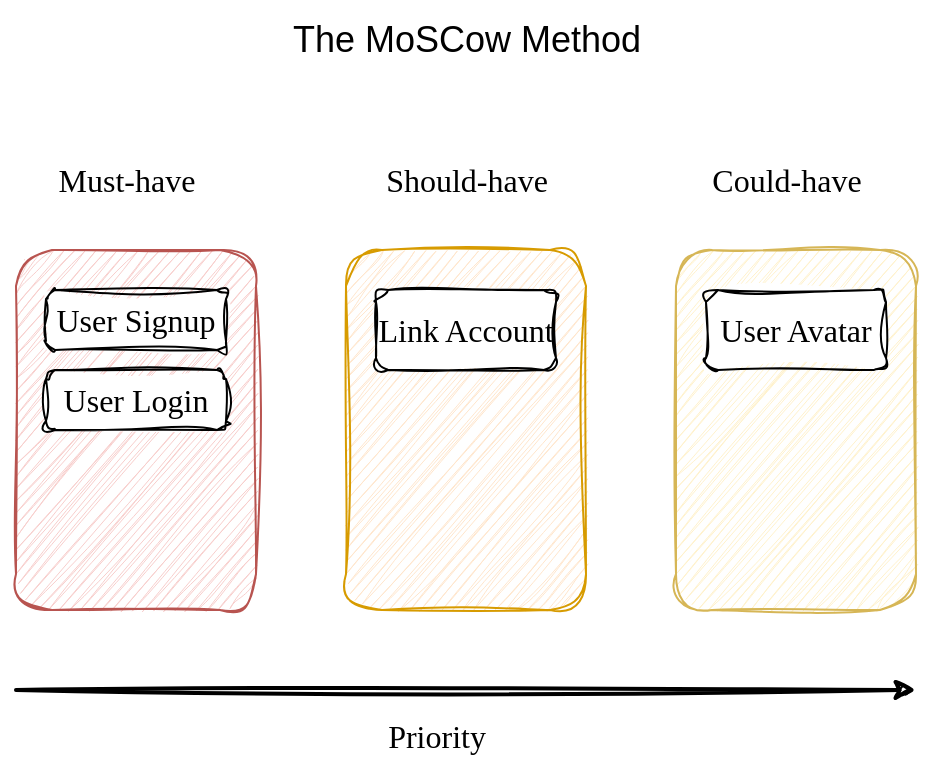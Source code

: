 <mxfile version="24.4.13" type="device" pages="5">
  <diagram name="Moscow" id="nidwGbP7jdounBGlAkv4">
    <mxGraphModel dx="896" dy="494" grid="1" gridSize="10" guides="1" tooltips="1" connect="1" arrows="1" fold="1" page="1" pageScale="1" pageWidth="827" pageHeight="1169" math="0" shadow="0">
      <root>
        <mxCell id="0" />
        <mxCell id="1" parent="0" />
        <mxCell id="EwGtlSyqyE_qJy5FZoIZ-2" value="" style="rounded=1;whiteSpace=wrap;html=1;sketch=1;hachureGap=4;jiggle=2;curveFitting=1;fontFamily=Kalam;fontSize=16;fillColor=#f8cecc;strokeColor=#b85450;" vertex="1" parent="1">
          <mxGeometry x="120" y="240" width="120" height="180" as="geometry" />
        </mxCell>
        <mxCell id="EwGtlSyqyE_qJy5FZoIZ-3" value="Must-have" style="text;html=1;align=center;verticalAlign=middle;resizable=0;points=[];autosize=1;strokeColor=none;fillColor=none;fontFamily=Kalam;fontSize=16;" vertex="1" parent="1">
          <mxGeometry x="130" y="190" width="90" height="30" as="geometry" />
        </mxCell>
        <mxCell id="EwGtlSyqyE_qJy5FZoIZ-4" value="" style="rounded=1;whiteSpace=wrap;html=1;sketch=1;hachureGap=4;jiggle=2;curveFitting=1;fontFamily=Kalam;fontSize=16;fillColor=#ffe6cc;strokeColor=#d79b00;" vertex="1" parent="1">
          <mxGeometry x="285" y="240" width="120" height="180" as="geometry" />
        </mxCell>
        <mxCell id="EwGtlSyqyE_qJy5FZoIZ-5" value="" style="rounded=1;whiteSpace=wrap;html=1;sketch=1;hachureGap=4;jiggle=2;curveFitting=1;fontFamily=Kalam;fontSize=16;fillColor=#fff2cc;strokeColor=#d6b656;" vertex="1" parent="1">
          <mxGeometry x="450" y="240" width="120" height="180" as="geometry" />
        </mxCell>
        <mxCell id="EwGtlSyqyE_qJy5FZoIZ-6" value="Should-have" style="text;html=1;align=center;verticalAlign=middle;resizable=0;points=[];autosize=1;strokeColor=none;fillColor=none;fontFamily=Kalam;fontSize=16;" vertex="1" parent="1">
          <mxGeometry x="295" y="190" width="100" height="30" as="geometry" />
        </mxCell>
        <mxCell id="EwGtlSyqyE_qJy5FZoIZ-7" value="Could-have" style="text;html=1;align=center;verticalAlign=middle;resizable=0;points=[];autosize=1;strokeColor=none;fillColor=none;fontFamily=Kalam;fontSize=16;" vertex="1" parent="1">
          <mxGeometry x="455" y="190" width="100" height="30" as="geometry" />
        </mxCell>
        <mxCell id="EwGtlSyqyE_qJy5FZoIZ-8" value="" style="endArrow=classic;html=1;rounded=0;sketch=1;hachureGap=4;jiggle=2;curveFitting=1;fontFamily=Kalam;fontSize=16;strokeWidth=2;" edge="1" parent="1">
          <mxGeometry width="50" height="50" relative="1" as="geometry">
            <mxPoint x="120" y="460" as="sourcePoint" />
            <mxPoint x="570" y="460" as="targetPoint" />
          </mxGeometry>
        </mxCell>
        <mxCell id="EwGtlSyqyE_qJy5FZoIZ-9" value="Priority" style="text;html=1;align=center;verticalAlign=middle;resizable=0;points=[];autosize=1;strokeColor=none;fillColor=none;fontFamily=Kalam;fontSize=16;" vertex="1" parent="1">
          <mxGeometry x="295" y="468" width="70" height="30" as="geometry" />
        </mxCell>
        <mxCell id="EwGtlSyqyE_qJy5FZoIZ-11" value="User Signup" style="rounded=1;whiteSpace=wrap;html=1;sketch=1;hachureGap=4;jiggle=2;curveFitting=1;fontFamily=Kalam;fontSize=16;" vertex="1" parent="1">
          <mxGeometry x="135" y="260" width="90" height="30" as="geometry" />
        </mxCell>
        <mxCell id="EwGtlSyqyE_qJy5FZoIZ-12" value="Link Account" style="rounded=1;whiteSpace=wrap;html=1;sketch=1;hachureGap=4;jiggle=2;curveFitting=1;fontFamily=Kalam;fontSize=16;" vertex="1" parent="1">
          <mxGeometry x="300" y="260" width="90" height="40" as="geometry" />
        </mxCell>
        <mxCell id="EwGtlSyqyE_qJy5FZoIZ-13" value="User Avatar" style="rounded=1;whiteSpace=wrap;html=1;sketch=1;hachureGap=4;jiggle=2;curveFitting=1;fontFamily=Kalam;fontSize=16;" vertex="1" parent="1">
          <mxGeometry x="465" y="260" width="90" height="40" as="geometry" />
        </mxCell>
        <mxCell id="EwGtlSyqyE_qJy5FZoIZ-14" value="User Login" style="rounded=1;whiteSpace=wrap;html=1;sketch=1;hachureGap=4;jiggle=2;curveFitting=1;fontFamily=Kalam;fontSize=16;" vertex="1" parent="1">
          <mxGeometry x="135" y="300" width="90" height="30" as="geometry" />
        </mxCell>
        <mxCell id="EwGtlSyqyE_qJy5FZoIZ-15" value="The MoSCow Method" style="text;html=1;align=center;verticalAlign=middle;resizable=0;points=[];autosize=1;strokeColor=none;fillColor=none;fontFamily=arial;fontSize=18;" vertex="1" parent="1">
          <mxGeometry x="245" y="115" width="200" height="40" as="geometry" />
        </mxCell>
      </root>
    </mxGraphModel>
  </diagram>
  <diagram id="SjCxRsbCowk4ME6x8R5h" name="Value Effort">
    <mxGraphModel dx="717" dy="396" grid="1" gridSize="10" guides="1" tooltips="1" connect="1" arrows="1" fold="1" page="1" pageScale="1" pageWidth="827" pageHeight="1169" math="0" shadow="0">
      <root>
        <mxCell id="0" />
        <mxCell id="1" parent="0" />
        <mxCell id="7K_2rRJy7GS-EQrrO1Fp-1" value="" style="endArrow=classic;html=1;rounded=0;sketch=1;hachureGap=4;jiggle=2;curveFitting=1;fontFamily=Kalam;fontSize=16;strokeWidth=2;" edge="1" parent="1">
          <mxGeometry width="50" height="50" relative="1" as="geometry">
            <mxPoint x="360" y="530" as="sourcePoint" />
            <mxPoint x="360" y="290" as="targetPoint" />
          </mxGeometry>
        </mxCell>
        <mxCell id="7K_2rRJy7GS-EQrrO1Fp-2" value="" style="endArrow=classic;html=1;rounded=0;sketch=1;hachureGap=4;jiggle=2;curveFitting=1;fontFamily=Kalam;fontSize=16;strokeWidth=2;" edge="1" parent="1">
          <mxGeometry width="50" height="50" relative="1" as="geometry">
            <mxPoint x="210" y="400" as="sourcePoint" />
            <mxPoint x="510" y="400" as="targetPoint" />
          </mxGeometry>
        </mxCell>
        <mxCell id="7K_2rRJy7GS-EQrrO1Fp-3" value="Value-Effort Mapping" style="text;html=1;align=center;verticalAlign=middle;resizable=0;points=[];autosize=1;strokeColor=none;fillColor=none;fontFamily=arial;fontSize=18;" vertex="1" parent="1">
          <mxGeometry x="265" y="170" width="190" height="40" as="geometry" />
        </mxCell>
        <mxCell id="7K_2rRJy7GS-EQrrO1Fp-4" value="Effort" style="text;html=1;align=center;verticalAlign=middle;resizable=0;points=[];autosize=1;strokeColor=none;fillColor=none;fontFamily=Kalam;fontSize=18;" vertex="1" parent="1">
          <mxGeometry x="325" y="253" width="70" height="40" as="geometry" />
        </mxCell>
        <mxCell id="7K_2rRJy7GS-EQrrO1Fp-5" value="Value" style="text;html=1;align=center;verticalAlign=middle;resizable=0;points=[];autosize=1;strokeColor=none;fillColor=none;fontFamily=Kalam;fontSize=18;" vertex="1" parent="1">
          <mxGeometry x="505" y="385" width="60" height="40" as="geometry" />
        </mxCell>
        <mxCell id="7K_2rRJy7GS-EQrrO1Fp-6" value="Refactor module" style="text;html=1;align=center;verticalAlign=middle;resizable=0;points=[];autosize=1;strokeColor=none;fillColor=none;fontFamily=Kalam;fontColor=#636363;fontSize=16;" vertex="1" parent="1">
          <mxGeometry x="385" y="300" width="130" height="30" as="geometry" />
        </mxCell>
        <mxCell id="7K_2rRJy7GS-EQrrO1Fp-8" value="Update onboarding docs" style="text;html=1;align=center;verticalAlign=middle;resizable=0;points=[];autosize=1;strokeColor=none;fillColor=none;fontFamily=Kalam;fontColor=#636363;fontSize=16;" vertex="1" parent="1">
          <mxGeometry x="405" y="455" width="180" height="30" as="geometry" />
        </mxCell>
        <mxCell id="7K_2rRJy7GS-EQrrO1Fp-9" value="slack bot to order&lt;br style=&quot;font-size: 16px;&quot;&gt;&lt;span style=&quot;background-color: initial; font-size: 16px;&quot;&gt;coffee&lt;/span&gt;" style="text;html=1;align=center;verticalAlign=middle;resizable=0;points=[];autosize=1;strokeColor=none;fillColor=none;fontFamily=Kalam;fontColor=#636363;fontSize=16;" vertex="1" parent="1">
          <mxGeometry x="190" y="320" width="140" height="50" as="geometry" />
        </mxCell>
        <mxCell id="7K_2rRJy7GS-EQrrO1Fp-10" value="fix UI responsiveness &lt;br style=&quot;font-size: 16px;&quot;&gt;on Internet Explorer" style="text;html=1;align=center;verticalAlign=middle;resizable=0;points=[];autosize=1;strokeColor=none;fillColor=none;fontFamily=Kalam;fontColor=#636363;fontSize=16;" vertex="1" parent="1">
          <mxGeometry x="190" y="410" width="160" height="50" as="geometry" />
        </mxCell>
        <mxCell id="7K_2rRJy7GS-EQrrO1Fp-14" value="low hanging fruits" style="text;html=1;align=center;verticalAlign=middle;resizable=0;points=[];autosize=1;strokeColor=none;fillColor=none;fontFamily=Kalam;fontColor=#97D077;fontSize=16;" vertex="1" parent="1">
          <mxGeometry x="465" y="500" width="150" height="30" as="geometry" />
        </mxCell>
        <mxCell id="7K_2rRJy7GS-EQrrO1Fp-16" value="don&#39;t touch" style="text;html=1;align=center;verticalAlign=middle;resizable=0;points=[];autosize=1;strokeColor=none;fillColor=none;fontFamily=Kalam;fontColor=#EA6B66;fontSize=16;" vertex="1" parent="1">
          <mxGeometry x="105" y="280" width="100" height="30" as="geometry" />
        </mxCell>
        <mxCell id="7K_2rRJy7GS-EQrrO1Fp-17" value="maybe when blocked" style="text;html=1;align=center;verticalAlign=middle;resizable=0;points=[];autosize=1;strokeColor=none;fillColor=none;fontFamily=Kalam;fontColor=#B266FF;fontSize=16;" vertex="1" parent="1">
          <mxGeometry x="90" y="500" width="160" height="30" as="geometry" />
        </mxCell>
        <mxCell id="7K_2rRJy7GS-EQrrO1Fp-18" value="consider allocating&amp;nbsp;&lt;div style=&quot;font-size: 16px;&quot;&gt;dedicated time &lt;br style=&quot;font-size: 16px;&quot;&gt;for these&lt;/div&gt;" style="text;html=1;align=center;verticalAlign=middle;resizable=0;points=[];autosize=1;strokeColor=none;fillColor=none;fontFamily=Kalam;fontColor=#4583FF;fontSize=16;" vertex="1" parent="1">
          <mxGeometry x="515" y="275" width="150" height="70" as="geometry" />
        </mxCell>
        <mxCell id="7K_2rRJy7GS-EQrrO1Fp-19" value="Fix flaky tests" style="text;html=1;align=center;verticalAlign=middle;resizable=0;points=[];autosize=1;strokeColor=none;fillColor=none;fontFamily=Kalam;fontColor=#636363;fontSize=16;" vertex="1" parent="1">
          <mxGeometry x="385" y="360" width="120" height="30" as="geometry" />
        </mxCell>
        <mxCell id="7K_2rRJy7GS-EQrrO1Fp-20" value="" style="shape=waypoint;sketch=0;size=6;pointerEvents=1;points=[];fillColor=#f5f5f5;resizable=0;rotatable=0;perimeter=centerPerimeter;snapToPoint=1;hachureGap=4;jiggle=2;curveFitting=1;fontFamily=Architects Daughter;fontSource=https%3A%2F%2Ffonts.googleapis.com%2Fcss%3Ffamily%3DArchitects%2BDaughter;fontColor=#333333;strokeColor=#666666;fontSize=16;" vertex="1" parent="1">
          <mxGeometry x="424" y="320" width="20" height="20" as="geometry" />
        </mxCell>
        <mxCell id="7K_2rRJy7GS-EQrrO1Fp-21" value="" style="shape=waypoint;sketch=0;size=6;pointerEvents=1;points=[];fillColor=#f5f5f5;resizable=0;rotatable=0;perimeter=centerPerimeter;snapToPoint=1;hachureGap=4;jiggle=2;curveFitting=1;fontFamily=Architects Daughter;fontSource=https%3A%2F%2Ffonts.googleapis.com%2Fcss%3Ffamily%3DArchitects%2BDaughter;fontColor=#333333;strokeColor=#666666;fontSize=16;" vertex="1" parent="1">
          <mxGeometry x="405" y="350" width="20" height="20" as="geometry" />
        </mxCell>
        <mxCell id="7K_2rRJy7GS-EQrrO1Fp-22" value="" style="shape=waypoint;sketch=0;size=6;pointerEvents=1;points=[];fillColor=#f5f5f5;resizable=0;rotatable=0;perimeter=centerPerimeter;snapToPoint=1;hachureGap=4;jiggle=2;curveFitting=1;fontFamily=Architects Daughter;fontSource=https%3A%2F%2Ffonts.googleapis.com%2Fcss%3Ffamily%3DArchitects%2BDaughter;fontColor=#333333;strokeColor=#666666;fontSize=16;" vertex="1" parent="1">
          <mxGeometry x="469" y="440" width="20" height="20" as="geometry" />
        </mxCell>
        <mxCell id="7K_2rRJy7GS-EQrrO1Fp-23" value="" style="shape=waypoint;sketch=0;size=6;pointerEvents=1;points=[];fillColor=#f5f5f5;resizable=0;rotatable=0;perimeter=centerPerimeter;snapToPoint=1;hachureGap=4;jiggle=2;curveFitting=1;fontFamily=Architects Daughter;fontSource=https%3A%2F%2Ffonts.googleapis.com%2Fcss%3Ffamily%3DArchitects%2BDaughter;fontColor=#333333;strokeColor=#666666;fontSize=16;" vertex="1" parent="1">
          <mxGeometry x="235" y="305" width="20" height="20" as="geometry" />
        </mxCell>
        <mxCell id="7K_2rRJy7GS-EQrrO1Fp-24" value="" style="shape=waypoint;sketch=0;size=6;pointerEvents=1;points=[];fillColor=#f5f5f5;resizable=0;rotatable=0;perimeter=centerPerimeter;snapToPoint=1;hachureGap=4;jiggle=2;curveFitting=1;fontFamily=Architects Daughter;fontSource=https%3A%2F%2Ffonts.googleapis.com%2Fcss%3Ffamily%3DArchitects%2BDaughter;fontColor=#333333;strokeColor=#666666;fontSize=16;" vertex="1" parent="1">
          <mxGeometry x="245" y="455" width="20" height="20" as="geometry" />
        </mxCell>
      </root>
    </mxGraphModel>
  </diagram>
  <diagram id="HSXqixnhRKQR7IUmMORU" name="Severity Frequency">
    <mxGraphModel dx="494" dy="273" grid="1" gridSize="10" guides="1" tooltips="1" connect="1" arrows="1" fold="1" page="1" pageScale="1" pageWidth="827" pageHeight="1169" math="0" shadow="0">
      <root>
        <mxCell id="0" />
        <mxCell id="1" parent="0" />
        <mxCell id="rn3HQ0bVZotOhkwFob2j-15" value="" style="rounded=0;whiteSpace=wrap;html=1;sketch=1;hachureGap=4;jiggle=2;curveFitting=1;fontFamily=Architects Daughter;fontSource=https%3A%2F%2Ffonts.googleapis.com%2Fcss%3Ffamily%3DArchitects%2BDaughter;fillColor=none;fontSize=16;" vertex="1" parent="1">
          <mxGeometry x="370" y="225" width="40" height="130" as="geometry" />
        </mxCell>
        <mxCell id="rn3HQ0bVZotOhkwFob2j-1" value="Severity Frequency Matrix" style="text;html=1;align=center;verticalAlign=middle;resizable=0;points=[];autosize=1;strokeColor=none;fillColor=none;fontFamily=arial;fontSize=18;" vertex="1" parent="1">
          <mxGeometry x="230" y="170" width="230" height="40" as="geometry" />
        </mxCell>
        <mxCell id="rn3HQ0bVZotOhkwFob2j-2" value="" style="rounded=0;whiteSpace=wrap;html=1;sketch=1;hachureGap=4;jiggle=2;curveFitting=1;fontFamily=Architects Daughter;fontSource=https%3A%2F%2Ffonts.googleapis.com%2Fcss%3Ffamily%3DArchitects%2BDaughter;fillColor=none;fontSize=16;" vertex="1" parent="1">
          <mxGeometry x="230" y="227" width="230" height="100" as="geometry" />
        </mxCell>
        <mxCell id="rn3HQ0bVZotOhkwFob2j-3" value="" style="rounded=0;whiteSpace=wrap;html=1;sketch=1;hachureGap=4;jiggle=2;curveFitting=1;fontFamily=Architects Daughter;fontSource=https%3A%2F%2Ffonts.googleapis.com%2Fcss%3Ffamily%3DArchitects%2BDaughter;fillColor=none;fontSize=16;" vertex="1" parent="1">
          <mxGeometry x="230" y="245" width="230" height="80" as="geometry" />
        </mxCell>
        <mxCell id="rn3HQ0bVZotOhkwFob2j-4" value="" style="rounded=0;whiteSpace=wrap;html=1;sketch=1;hachureGap=4;jiggle=2;curveFitting=1;fontFamily=Architects Daughter;fontSource=https%3A%2F%2Ffonts.googleapis.com%2Fcss%3Ffamily%3DArchitects%2BDaughter;fillColor=none;fontSize=16;" vertex="1" parent="1">
          <mxGeometry x="230" y="275" width="230" height="80" as="geometry" />
        </mxCell>
        <mxCell id="rn3HQ0bVZotOhkwFob2j-5" value="" style="rounded=0;whiteSpace=wrap;html=1;sketch=1;hachureGap=4;jiggle=2;curveFitting=1;fontFamily=Architects Daughter;fontSource=https%3A%2F%2Ffonts.googleapis.com%2Fcss%3Ffamily%3DArchitects%2BDaughter;fillColor=none;fontSize=16;" vertex="1" parent="1">
          <mxGeometry x="230" y="305" width="230" height="50" as="geometry" />
        </mxCell>
        <mxCell id="rn3HQ0bVZotOhkwFob2j-6" value="" style="rounded=0;whiteSpace=wrap;html=1;sketch=1;hachureGap=4;jiggle=2;curveFitting=1;fontFamily=Architects Daughter;fontSource=https%3A%2F%2Ffonts.googleapis.com%2Fcss%3Ffamily%3DArchitects%2BDaughter;fillColor=none;fontSize=16;" vertex="1" parent="1">
          <mxGeometry x="230" y="225" width="60" height="130" as="geometry" />
        </mxCell>
        <mxCell id="rn3HQ0bVZotOhkwFob2j-7" value="F0" style="text;html=1;align=center;verticalAlign=middle;resizable=0;points=[];autosize=1;strokeColor=none;fillColor=none;fontFamily=Architects Daughter;fontSource=https%3A%2F%2Ffonts.googleapis.com%2Fcss%3Ffamily%3DArchitects%2BDaughter;fontSize=16;" vertex="1" parent="1">
          <mxGeometry x="240" y="245" width="40" height="30" as="geometry" />
        </mxCell>
        <mxCell id="rn3HQ0bVZotOhkwFob2j-8" value="F1" style="text;html=1;align=center;verticalAlign=middle;resizable=0;points=[];autosize=1;strokeColor=none;fillColor=none;fontFamily=Architects Daughter;fontSource=https%3A%2F%2Ffonts.googleapis.com%2Fcss%3Ffamily%3DArchitects%2BDaughter;fontSize=16;" vertex="1" parent="1">
          <mxGeometry x="240" y="275" width="40" height="30" as="geometry" />
        </mxCell>
        <mxCell id="rn3HQ0bVZotOhkwFob2j-9" value="F2" style="text;html=1;align=center;verticalAlign=middle;resizable=0;points=[];autosize=1;strokeColor=none;fillColor=none;fontFamily=Architects Daughter;fontSource=https%3A%2F%2Ffonts.googleapis.com%2Fcss%3Ffamily%3DArchitects%2BDaughter;fontSize=16;" vertex="1" parent="1">
          <mxGeometry x="240" y="300" width="40" height="30" as="geometry" />
        </mxCell>
        <mxCell id="rn3HQ0bVZotOhkwFob2j-10" value="S0" style="text;html=1;align=center;verticalAlign=middle;resizable=0;points=[];autosize=1;strokeColor=none;fillColor=none;fontFamily=Architects Daughter;fontSource=https%3A%2F%2Ffonts.googleapis.com%2Fcss%3Ffamily%3DArchitects%2BDaughter;fontSize=16;" vertex="1" parent="1">
          <mxGeometry x="290" y="220" width="40" height="30" as="geometry" />
        </mxCell>
        <mxCell id="rn3HQ0bVZotOhkwFob2j-11" value="S1" style="text;html=1;align=center;verticalAlign=middle;resizable=0;points=[];autosize=1;strokeColor=none;fillColor=none;fontFamily=Architects Daughter;fontSource=https%3A%2F%2Ffonts.googleapis.com%2Fcss%3Ffamily%3DArchitects%2BDaughter;fontSize=16;" vertex="1" parent="1">
          <mxGeometry x="330" y="220" width="40" height="30" as="geometry" />
        </mxCell>
        <mxCell id="rn3HQ0bVZotOhkwFob2j-12" value="S2" style="text;html=1;align=center;verticalAlign=middle;resizable=0;points=[];autosize=1;strokeColor=none;fillColor=none;fontFamily=Architects Daughter;fontSource=https%3A%2F%2Ffonts.googleapis.com%2Fcss%3Ffamily%3DArchitects%2BDaughter;fontSize=16;" vertex="1" parent="1">
          <mxGeometry x="370" y="221" width="40" height="30" as="geometry" />
        </mxCell>
        <mxCell id="rn3HQ0bVZotOhkwFob2j-13" value="" style="rounded=0;whiteSpace=wrap;html=1;sketch=1;hachureGap=4;jiggle=2;curveFitting=1;fontFamily=Architects Daughter;fontSource=https%3A%2F%2Ffonts.googleapis.com%2Fcss%3Ffamily%3DArchitects%2BDaughter;fillColor=none;fontSize=16;" vertex="1" parent="1">
          <mxGeometry x="290" y="225" width="40" height="130" as="geometry" />
        </mxCell>
        <mxCell id="rn3HQ0bVZotOhkwFob2j-14" value="" style="rounded=0;whiteSpace=wrap;html=1;sketch=1;hachureGap=4;jiggle=2;curveFitting=1;fontFamily=Architects Daughter;fontSource=https%3A%2F%2Ffonts.googleapis.com%2Fcss%3Ffamily%3DArchitects%2BDaughter;fillColor=none;fontSize=16;" vertex="1" parent="1">
          <mxGeometry x="330" y="225" width="40" height="130" as="geometry" />
        </mxCell>
        <mxCell id="rn3HQ0bVZotOhkwFob2j-17" value="P0" style="whiteSpace=wrap;html=1;sketch=1;hachureGap=4;jiggle=2;curveFitting=1;fontFamily=Architects Daughter;fontSource=https%3A%2F%2Ffonts.googleapis.com%2Fcss%3Ffamily%3DArchitects%2BDaughter;fillColor=#f8cecc;strokeColor=#b85450;fontSize=16;" vertex="1" parent="1">
          <mxGeometry x="295" y="250" width="30" height="20" as="geometry" />
        </mxCell>
        <mxCell id="rn3HQ0bVZotOhkwFob2j-18" value="P0" style="whiteSpace=wrap;html=1;sketch=1;hachureGap=4;jiggle=2;curveFitting=1;fontFamily=Architects Daughter;fontSource=https%3A%2F%2Ffonts.googleapis.com%2Fcss%3Ffamily%3DArchitects%2BDaughter;fillColor=#f8cecc;strokeColor=#b85450;fontSize=16;" vertex="1" parent="1">
          <mxGeometry x="295" y="280" width="30" height="20" as="geometry" />
        </mxCell>
        <mxCell id="rn3HQ0bVZotOhkwFob2j-19" value="P1" style="whiteSpace=wrap;html=1;sketch=1;hachureGap=4;jiggle=2;curveFitting=1;fontFamily=Architects Daughter;fontSource=https%3A%2F%2Ffonts.googleapis.com%2Fcss%3Ffamily%3DArchitects%2BDaughter;fillColor=#ffe6cc;strokeColor=#d79b00;fontSize=16;" vertex="1" parent="1">
          <mxGeometry x="335" y="250" width="30" height="20" as="geometry" />
        </mxCell>
        <mxCell id="rn3HQ0bVZotOhkwFob2j-20" value="P1" style="whiteSpace=wrap;html=1;sketch=1;hachureGap=4;jiggle=2;curveFitting=1;fontFamily=Architects Daughter;fontSource=https%3A%2F%2Ffonts.googleapis.com%2Fcss%3Ffamily%3DArchitects%2BDaughter;fillColor=#ffe6cc;strokeColor=#d79b00;fontSize=16;" vertex="1" parent="1">
          <mxGeometry x="335" y="280" width="30" height="20" as="geometry" />
        </mxCell>
        <mxCell id="rn3HQ0bVZotOhkwFob2j-21" value="P1" style="whiteSpace=wrap;html=1;sketch=1;hachureGap=4;jiggle=2;curveFitting=1;fontFamily=Architects Daughter;fontSource=https%3A%2F%2Ffonts.googleapis.com%2Fcss%3Ffamily%3DArchitects%2BDaughter;fillColor=#ffe6cc;strokeColor=#d79b00;fontSize=16;" vertex="1" parent="1">
          <mxGeometry x="295" y="305" width="30" height="20" as="geometry" />
        </mxCell>
        <mxCell id="rn3HQ0bVZotOhkwFob2j-22" value="P2" style="whiteSpace=wrap;html=1;sketch=1;hachureGap=4;jiggle=2;curveFitting=1;fontFamily=Architects Daughter;fontSource=https%3A%2F%2Ffonts.googleapis.com%2Fcss%3Ffamily%3DArchitects%2BDaughter;fillColor=#fff2cc;strokeColor=#d6b656;fontSize=16;" vertex="1" parent="1">
          <mxGeometry x="335" y="305" width="30" height="20" as="geometry" />
        </mxCell>
        <mxCell id="rn3HQ0bVZotOhkwFob2j-23" value="P4" style="whiteSpace=wrap;html=1;sketch=1;hachureGap=4;jiggle=2;curveFitting=1;fontFamily=Architects Daughter;fontSource=https%3A%2F%2Ffonts.googleapis.com%2Fcss%3Ffamily%3DArchitects%2BDaughter;fillColor=#dae8fc;strokeColor=#6c8ebf;fontSize=16;" vertex="1" parent="1">
          <mxGeometry x="375" y="305" width="30" height="20" as="geometry" />
        </mxCell>
        <mxCell id="rn3HQ0bVZotOhkwFob2j-24" value="P3" style="whiteSpace=wrap;html=1;sketch=1;hachureGap=4;jiggle=2;curveFitting=1;fontFamily=Architects Daughter;fontSource=https%3A%2F%2Ffonts.googleapis.com%2Fcss%3Ffamily%3DArchitects%2BDaughter;fillColor=#e1d5e7;strokeColor=#9673a6;fontSize=16;" vertex="1" parent="1">
          <mxGeometry x="375" y="280" width="30" height="20" as="geometry" />
        </mxCell>
        <mxCell id="rn3HQ0bVZotOhkwFob2j-25" value="P2" style="whiteSpace=wrap;html=1;sketch=1;hachureGap=4;jiggle=2;curveFitting=1;fontFamily=Architects Daughter;fontSource=https%3A%2F%2Ffonts.googleapis.com%2Fcss%3Ffamily%3DArchitects%2BDaughter;fillColor=#fff2cc;strokeColor=#d6b656;fontSize=16;" vertex="1" parent="1">
          <mxGeometry x="375" y="250" width="30" height="20" as="geometry" />
        </mxCell>
      </root>
    </mxGraphModel>
  </diagram>
  <diagram id="sUV-48nidInxYTaOYLjM" name="Stack Ranking">
    <mxGraphModel dx="896" dy="494" grid="1" gridSize="10" guides="1" tooltips="1" connect="1" arrows="1" fold="1" page="1" pageScale="1" pageWidth="827" pageHeight="1169" math="0" shadow="0">
      <root>
        <mxCell id="0" />
        <mxCell id="1" parent="0" />
        <mxCell id="qVdvbHJBPBwXYqXaiecO-1" value="Stack Ranking" style="text;html=1;align=center;verticalAlign=middle;resizable=0;points=[];autosize=1;strokeColor=none;fillColor=none;fontFamily=arial;fontSize=18;" vertex="1" parent="1">
          <mxGeometry x="250" y="135" width="140" height="40" as="geometry" />
        </mxCell>
        <mxCell id="qVdvbHJBPBwXYqXaiecO-2" value="User Signup" style="rounded=0;whiteSpace=wrap;html=1;sketch=1;hachureGap=4;jiggle=2;curveFitting=1;fontFamily=Kalam;fontSize=16;fillColor=#f8cecc;strokeColor=#b85450;" vertex="1" parent="1">
          <mxGeometry x="200" y="190" width="240" height="40" as="geometry" />
        </mxCell>
        <mxCell id="qVdvbHJBPBwXYqXaiecO-3" value="User Login" style="rounded=0;whiteSpace=wrap;html=1;sketch=1;hachureGap=4;jiggle=2;curveFitting=1;fontFamily=Kalam;fontSize=16;fillColor=#ffe6cc;strokeColor=#d79b00;" vertex="1" parent="1">
          <mxGeometry x="200" y="230" width="240" height="40" as="geometry" />
        </mxCell>
        <mxCell id="qVdvbHJBPBwXYqXaiecO-4" value="Create User Avatar" style="rounded=0;whiteSpace=wrap;html=1;sketch=1;hachureGap=4;jiggle=2;curveFitting=1;fontFamily=Kalam;fontSize=16;fillColor=#dae8fc;strokeColor=#6c8ebf;" vertex="1" parent="1">
          <mxGeometry x="200" y="300" width="240" height="30" as="geometry" />
        </mxCell>
        <mxCell id="qVdvbHJBPBwXYqXaiecO-6" value="..." style="text;html=1;align=center;verticalAlign=middle;resizable=0;points=[];autosize=1;strokeColor=none;fillColor=none;fontFamily=Kalam;fontSize=16;" vertex="1" parent="1">
          <mxGeometry x="305" y="270" width="30" height="30" as="geometry" />
        </mxCell>
        <mxCell id="qVdvbHJBPBwXYqXaiecO-7" value="..." style="text;html=1;align=center;verticalAlign=middle;resizable=0;points=[];autosize=1;strokeColor=none;fillColor=none;fontFamily=Kalam;fontSize=16;" vertex="1" parent="1">
          <mxGeometry x="305" y="326" width="30" height="30" as="geometry" />
        </mxCell>
        <mxCell id="qVdvbHJBPBwXYqXaiecO-8" value="1" style="text;html=1;align=center;verticalAlign=middle;resizable=0;points=[];autosize=1;strokeColor=none;fillColor=none;fontFamily=Kalam;fontSize=16;" vertex="1" parent="1">
          <mxGeometry x="165" y="195" width="30" height="30" as="geometry" />
        </mxCell>
        <mxCell id="qVdvbHJBPBwXYqXaiecO-9" value="2" style="text;html=1;align=center;verticalAlign=middle;resizable=0;points=[];autosize=1;strokeColor=none;fillColor=none;fontFamily=Kalam;fontSize=16;" vertex="1" parent="1">
          <mxGeometry x="165" y="230" width="30" height="30" as="geometry" />
        </mxCell>
        <mxCell id="qVdvbHJBPBwXYqXaiecO-10" value="n" style="text;html=1;align=center;verticalAlign=middle;resizable=0;points=[];autosize=1;strokeColor=none;fillColor=none;fontFamily=Kalam;fontSize=16;" vertex="1" parent="1">
          <mxGeometry x="165" y="296" width="30" height="30" as="geometry" />
        </mxCell>
        <mxCell id="kYlFG1LpWR5qcatO6S9k-1" value="" style="endArrow=classic;html=1;rounded=0;sketch=1;hachureGap=4;jiggle=2;curveFitting=1;fontFamily=Architects Daughter;fontSource=https%3A%2F%2Ffonts.googleapis.com%2Fcss%3Ffamily%3DArchitects%2BDaughter;strokeWidth=2;" edge="1" parent="1">
          <mxGeometry width="50" height="50" relative="1" as="geometry">
            <mxPoint x="520" y="360" as="sourcePoint" />
            <mxPoint x="520" y="200" as="targetPoint" />
          </mxGeometry>
        </mxCell>
        <mxCell id="kYlFG1LpWR5qcatO6S9k-2" value="Priority" style="text;html=1;align=center;verticalAlign=middle;resizable=0;points=[];autosize=1;strokeColor=none;fillColor=none;fontFamily=Kalam;labelBackgroundColor=default;fontSize=16;" vertex="1" parent="1">
          <mxGeometry x="484" y="260" width="70" height="30" as="geometry" />
        </mxCell>
      </root>
    </mxGraphModel>
  </diagram>
  <diagram id="gdbWyDr1r445hpWXxms3" name="Eisenhower">
    <mxGraphModel dx="797" dy="439" grid="1" gridSize="10" guides="1" tooltips="1" connect="1" arrows="1" fold="1" page="1" pageScale="1" pageWidth="827" pageHeight="1169" math="0" shadow="0">
      <root>
        <mxCell id="0" />
        <mxCell id="1" parent="0" />
        <mxCell id="J5_uwKwvm4HjffvoNAjZ-1" value="" style="rounded=0;whiteSpace=wrap;html=1;sketch=1;hachureGap=4;jiggle=2;curveFitting=1;fontFamily=Architects Daughter;fontSource=https%3A%2F%2Ffonts.googleapis.com%2Fcss%3Ffamily%3DArchitects%2BDaughter;fontSize=16;strokeWidth=2;" vertex="1" parent="1">
          <mxGeometry x="195" y="230" width="400" height="238" as="geometry" />
        </mxCell>
        <mxCell id="V7wtJCI_7ewq-flLEbN5-1" value="Eisenhower Matrix" style="text;html=1;align=center;verticalAlign=middle;resizable=0;points=[];autosize=1;strokeColor=none;fillColor=none;fontFamily=arial;fontSize=18;" vertex="1" parent="1">
          <mxGeometry x="310" y="135" width="170" height="40" as="geometry" />
        </mxCell>
        <mxCell id="RvBSYEPIQP0Sq8NwkB4c-3" value="Urgency" style="text;html=1;align=center;verticalAlign=middle;resizable=0;points=[];autosize=1;strokeColor=none;fillColor=none;fontFamily=Kalam;fontSize=16;" vertex="1" parent="1">
          <mxGeometry x="360" y="190" width="80" height="30" as="geometry" />
        </mxCell>
        <mxCell id="RvBSYEPIQP0Sq8NwkB4c-4" value="Importance" style="text;html=1;align=center;verticalAlign=middle;resizable=0;points=[];autosize=1;strokeColor=none;fillColor=none;fontFamily=Kalam;fontSize=16;" vertex="1" parent="1">
          <mxGeometry x="610" y="334" width="100" height="30" as="geometry" />
        </mxCell>
        <mxCell id="RvBSYEPIQP0Sq8NwkB4c-5" value="Routine system&lt;br&gt;&amp;nbsp;maintenance" style="text;html=1;align=center;verticalAlign=middle;resizable=0;points=[];autosize=1;strokeColor=none;fillColor=none;fontFamily=Architects Daughter;fontSource=https%3A%2F%2Ffonts.googleapis.com%2Fcss%3Ffamily%3DArchitects%2BDaughter;fontColor=#67AB9F;fontSize=16;" vertex="1" parent="1">
          <mxGeometry x="420" y="380" width="140" height="50" as="geometry" />
        </mxCell>
        <mxCell id="RvBSYEPIQP0Sq8NwkB4c-6" value="Research for&amp;nbsp;&lt;div style=&quot;font-size: 16px;&quot;&gt;performance&lt;br&gt;&amp;nbsp;improvement&lt;/div&gt;" style="text;html=1;align=center;verticalAlign=middle;resizable=0;points=[];autosize=1;strokeColor=none;fillColor=none;fontFamily=Architects Daughter;fontSource=https%3A%2F%2Ffonts.googleapis.com%2Fcss%3Ffamily%3DArchitects%2BDaughter;fontColor=#7EA6E0;fontSize=16;" vertex="1" parent="1">
          <mxGeometry x="225" y="250" width="140" height="70" as="geometry" />
        </mxCell>
        <mxCell id="RvBSYEPIQP0Sq8NwkB4c-7" value="Optional Office &lt;br style=&quot;font-size: 16px;&quot;&gt;walkthrough meetings" style="text;html=1;align=center;verticalAlign=middle;resizable=0;points=[];autosize=1;strokeColor=none;fillColor=none;fontFamily=Architects Daughter;fontSource=https%3A%2F%2Ffonts.googleapis.com%2Fcss%3Ffamily%3DArchitects%2BDaughter;fontColor=#636363;fontSize=16;" vertex="1" parent="1">
          <mxGeometry x="190" y="385" width="180" height="50" as="geometry" />
        </mxCell>
        <mxCell id="RvBSYEPIQP0Sq8NwkB4c-8" value="&lt;div style=&quot;font-size: 16px;&quot;&gt;Client Launch Day &lt;br&gt;Release Prep&lt;/div&gt;" style="text;html=1;align=center;verticalAlign=middle;resizable=0;points=[];autosize=1;strokeColor=none;fillColor=none;fontFamily=Architects Daughter;fontSource=https%3A%2F%2Ffonts.googleapis.com%2Fcss%3Ffamily%3DArchitects%2BDaughter;fontColor=#EA6B66;fontStyle=1;fontSize=16;" vertex="1" parent="1">
          <mxGeometry x="420" y="260" width="160" height="50" as="geometry" />
        </mxCell>
        <mxCell id="J5_uwKwvm4HjffvoNAjZ-2" value="" style="endArrow=classic;html=1;rounded=0;sketch=1;hachureGap=4;jiggle=2;curveFitting=1;fontFamily=Architects Daughter;fontSource=https%3A%2F%2Ffonts.googleapis.com%2Fcss%3Ffamily%3DArchitects%2BDaughter;fontSize=16;fillColor=#f8cecc;strokeColor=#b85450;" edge="1" parent="1">
          <mxGeometry width="50" height="50" relative="1" as="geometry">
            <mxPoint x="200" y="220" as="sourcePoint" />
            <mxPoint x="590" y="220" as="targetPoint" />
          </mxGeometry>
        </mxCell>
        <mxCell id="J5_uwKwvm4HjffvoNAjZ-3" value="" style="endArrow=classic;html=1;rounded=0;sketch=1;hachureGap=4;jiggle=2;curveFitting=1;fontFamily=Architects Daughter;fontSource=https%3A%2F%2Ffonts.googleapis.com%2Fcss%3Ffamily%3DArchitects%2BDaughter;fontSize=16;fillColor=#e1d5e7;strokeColor=#9673a6;" edge="1" parent="1">
          <mxGeometry width="50" height="50" relative="1" as="geometry">
            <mxPoint x="610" y="460" as="sourcePoint" />
            <mxPoint x="610" y="230" as="targetPoint" />
          </mxGeometry>
        </mxCell>
        <mxCell id="J5_uwKwvm4HjffvoNAjZ-4" value="" style="endArrow=none;html=1;rounded=0;sketch=1;hachureGap=4;jiggle=2;curveFitting=1;fontFamily=Architects Daughter;fontSource=https%3A%2F%2Ffonts.googleapis.com%2Fcss%3Ffamily%3DArchitects%2BDaughter;exitX=0.5;exitY=1;exitDx=0;exitDy=0;fontSize=16;strokeWidth=2;" edge="1" parent="1" source="J5_uwKwvm4HjffvoNAjZ-1">
          <mxGeometry width="50" height="50" relative="1" as="geometry">
            <mxPoint x="394.72" y="420" as="sourcePoint" />
            <mxPoint x="394.72" y="230" as="targetPoint" />
          </mxGeometry>
        </mxCell>
        <mxCell id="J5_uwKwvm4HjffvoNAjZ-5" value="" style="endArrow=none;html=1;rounded=0;sketch=1;hachureGap=4;jiggle=2;curveFitting=1;fontFamily=Architects Daughter;fontSource=https%3A%2F%2Ffonts.googleapis.com%2Fcss%3Ffamily%3DArchitects%2BDaughter;exitX=1;exitY=0.5;exitDx=0;exitDy=0;entryX=0;entryY=0.5;entryDx=0;entryDy=0;fontSize=16;strokeWidth=2;" edge="1" parent="1" source="J5_uwKwvm4HjffvoNAjZ-1" target="J5_uwKwvm4HjffvoNAjZ-1">
          <mxGeometry width="50" height="50" relative="1" as="geometry">
            <mxPoint x="405" y="478" as="sourcePoint" />
            <mxPoint x="404.72" y="240" as="targetPoint" />
          </mxGeometry>
        </mxCell>
      </root>
    </mxGraphModel>
  </diagram>
</mxfile>

